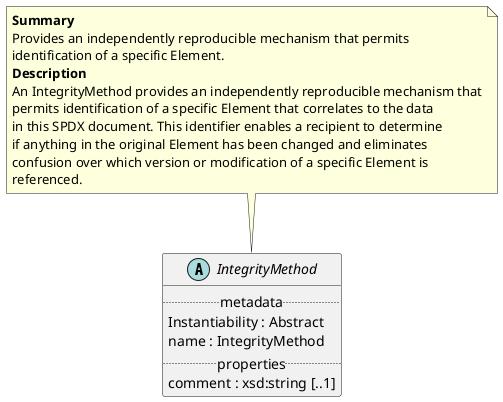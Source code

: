 @startuml
abstract IntegrityMethod {
.. metadata ..
    Instantiability : Abstract
    name : IntegrityMethod
.. properties ..
    comment : xsd:string [..1]
}
note top of IntegrityMethod
<b>Summary</b>
Provides an independently reproducible mechanism that permits
identification of a specific Element.
<b>Description</b>
An IntegrityMethod provides an independently reproducible mechanism that
permits identification of a specific Element that correlates to the data
in this SPDX document. This identifier enables a recipient to determine
if anything in the original Element has been changed and eliminates
confusion over which version or modification of a specific Element is
referenced.
end note
@enduml
